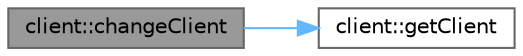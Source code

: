 digraph "client::changeClient"
{
 // LATEX_PDF_SIZE
  bgcolor="transparent";
  edge [fontname=Helvetica,fontsize=10,labelfontname=Helvetica,labelfontsize=10];
  node [fontname=Helvetica,fontsize=10,shape=box,height=0.2,width=0.4];
  rankdir="LR";
  Node1 [id="Node000001",label="client::changeClient",height=0.2,width=0.4,color="gray40", fillcolor="grey60", style="filled", fontcolor="black",tooltip="Changes the information of a specific client."];
  Node1 -> Node2 [id="edge1_Node000001_Node000002",color="steelblue1",style="solid",tooltip=" "];
  Node2 [id="Node000002",label="client::getClient",height=0.2,width=0.4,color="grey40", fillcolor="white", style="filled",URL="$classclient.html#aa7eb5b91b3398910fe41ae20bac16714",tooltip="Retrieves information about a specific client."];
}
